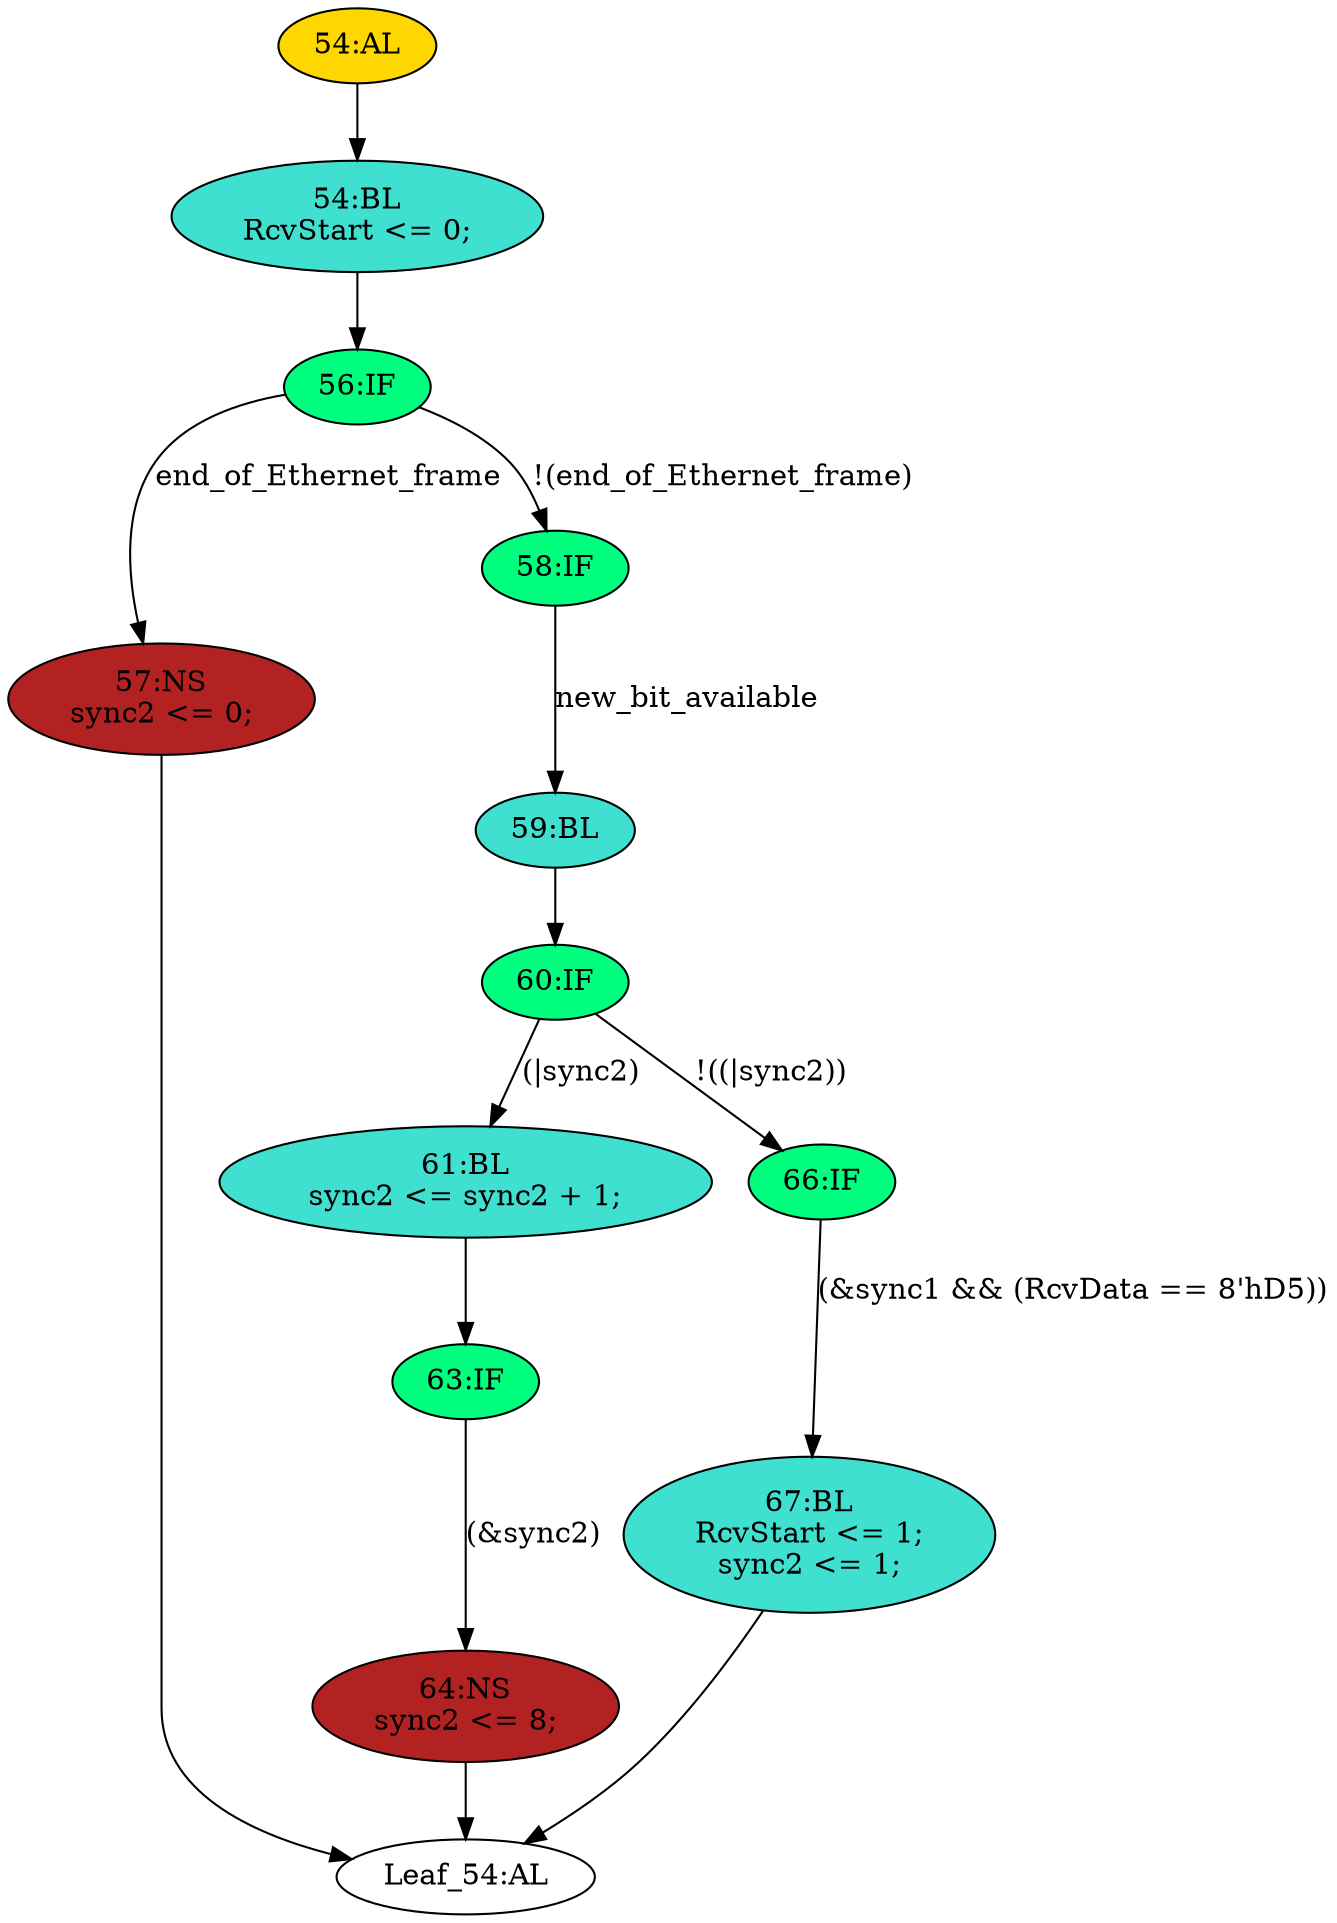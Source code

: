 strict digraph "" {
	node [label="\N"];
	"60:IF"	 [ast="<pyverilog.vparser.ast.IfStatement object at 0x7f4415e115d0>",
		fillcolor=springgreen,
		label="60:IF",
		statements="[]",
		style=filled,
		typ=IfStatement];
	"61:BL"	 [ast="<pyverilog.vparser.ast.Block object at 0x7f4415e11b50>",
		fillcolor=turquoise,
		label="61:BL
sync2 <= sync2 + 1;",
		statements="[<pyverilog.vparser.ast.NonblockingSubstitution object at 0x7f4415e11b90>]",
		style=filled,
		typ=Block];
	"60:IF" -> "61:BL"	 [cond="['sync2']",
		label="(|sync2)",
		lineno=60];
	"66:IF"	 [ast="<pyverilog.vparser.ast.IfStatement object at 0x7f4415e11650>",
		fillcolor=springgreen,
		label="66:IF",
		statements="[]",
		style=filled,
		typ=IfStatement];
	"60:IF" -> "66:IF"	 [cond="['sync2']",
		label="!((|sync2))",
		lineno=60];
	"59:BL"	 [ast="<pyverilog.vparser.ast.Block object at 0x7f4415e11fd0>",
		fillcolor=turquoise,
		label="59:BL",
		statements="[]",
		style=filled,
		typ=Block];
	"59:BL" -> "60:IF"	 [cond="[]",
		lineno=None];
	"63:IF"	 [ast="<pyverilog.vparser.ast.IfStatement object at 0x7f4415e11d50>",
		fillcolor=springgreen,
		label="63:IF",
		statements="[]",
		style=filled,
		typ=IfStatement];
	"61:BL" -> "63:IF"	 [cond="[]",
		lineno=None];
	"57:NS"	 [ast="<pyverilog.vparser.ast.NonblockingSubstitution object at 0x7f4415e17050>",
		fillcolor=firebrick,
		label="57:NS
sync2 <= 0;",
		statements="[<pyverilog.vparser.ast.NonblockingSubstitution object at 0x7f4415e17050>]",
		style=filled,
		typ=NonblockingSubstitution];
	"Leaf_54:AL"	 [def_var="['RcvStart', 'sync2']",
		label="Leaf_54:AL"];
	"57:NS" -> "Leaf_54:AL"	 [cond="[]",
		lineno=None];
	"58:IF"	 [ast="<pyverilog.vparser.ast.IfStatement object at 0x7f4415e171d0>",
		fillcolor=springgreen,
		label="58:IF",
		statements="[]",
		style=filled,
		typ=IfStatement];
	"58:IF" -> "59:BL"	 [cond="['new_bit_available']",
		label=new_bit_available,
		lineno=58];
	"54:BL"	 [ast="<pyverilog.vparser.ast.Block object at 0x7f4415e173d0>",
		fillcolor=turquoise,
		label="54:BL
RcvStart <= 0;",
		statements="[<pyverilog.vparser.ast.NonblockingSubstitution object at 0x7f4415e17290>]",
		style=filled,
		typ=Block];
	"56:IF"	 [ast="<pyverilog.vparser.ast.IfStatement object at 0x7f4415e17410>",
		fillcolor=springgreen,
		label="56:IF",
		statements="[]",
		style=filled,
		typ=IfStatement];
	"54:BL" -> "56:IF"	 [cond="[]",
		lineno=None];
	"67:BL"	 [ast="<pyverilog.vparser.ast.Block object at 0x7f4415e116d0>",
		fillcolor=turquoise,
		label="67:BL
RcvStart <= 1;
sync2 <= 1;",
		statements="[<pyverilog.vparser.ast.NonblockingSubstitution object at 0x7f4415e11710>, <pyverilog.vparser.ast.NonblockingSubstitution object \
at 0x7f4415e11890>]",
		style=filled,
		typ=Block];
	"66:IF" -> "67:BL"	 [cond="['sync1', 'RcvData']",
		label="(&sync1 && (RcvData == 8'hD5))",
		lineno=66];
	"67:BL" -> "Leaf_54:AL"	 [cond="[]",
		lineno=None];
	"64:NS"	 [ast="<pyverilog.vparser.ast.NonblockingSubstitution object at 0x7f4415e11d90>",
		fillcolor=firebrick,
		label="64:NS
sync2 <= 8;",
		statements="[<pyverilog.vparser.ast.NonblockingSubstitution object at 0x7f4415e11d90>]",
		style=filled,
		typ=NonblockingSubstitution];
	"64:NS" -> "Leaf_54:AL"	 [cond="[]",
		lineno=None];
	"54:AL"	 [ast="<pyverilog.vparser.ast.Always object at 0x7f4415e174d0>",
		clk_sens=True,
		fillcolor=gold,
		label="54:AL",
		sens="['clk48']",
		statements="[]",
		style=filled,
		typ=Always,
		use_var="['new_bit_available', 'sync2', 'end_of_Ethernet_frame', 'RcvData', 'sync1']"];
	"54:AL" -> "54:BL"	 [cond="[]",
		lineno=None];
	"56:IF" -> "57:NS"	 [cond="['end_of_Ethernet_frame']",
		label=end_of_Ethernet_frame,
		lineno=56];
	"56:IF" -> "58:IF"	 [cond="['end_of_Ethernet_frame']",
		label="!(end_of_Ethernet_frame)",
		lineno=56];
	"63:IF" -> "64:NS"	 [cond="['sync2']",
		label="(&sync2)",
		lineno=63];
}
